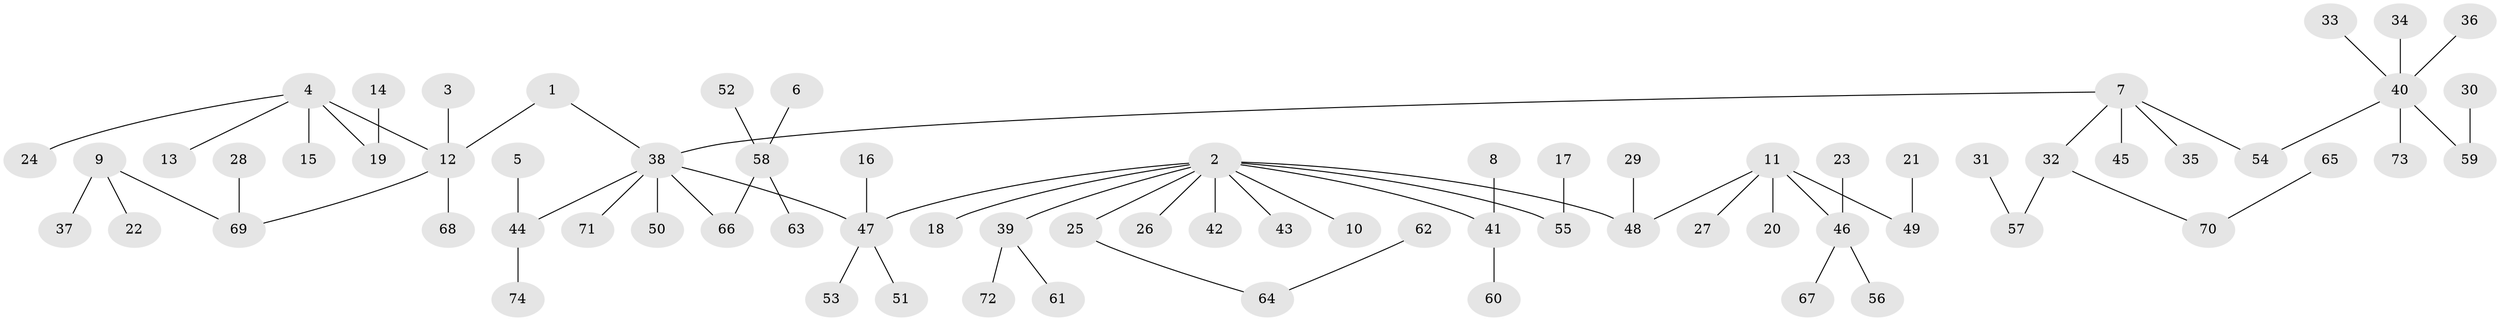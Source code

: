 // original degree distribution, {6: 0.013513513513513514, 8: 0.02027027027027027, 5: 0.02702702702702703, 2: 0.22297297297297297, 1: 0.5405405405405406, 3: 0.08108108108108109, 4: 0.0945945945945946}
// Generated by graph-tools (version 1.1) at 2025/50/03/09/25 03:50:24]
// undirected, 74 vertices, 73 edges
graph export_dot {
graph [start="1"]
  node [color=gray90,style=filled];
  1;
  2;
  3;
  4;
  5;
  6;
  7;
  8;
  9;
  10;
  11;
  12;
  13;
  14;
  15;
  16;
  17;
  18;
  19;
  20;
  21;
  22;
  23;
  24;
  25;
  26;
  27;
  28;
  29;
  30;
  31;
  32;
  33;
  34;
  35;
  36;
  37;
  38;
  39;
  40;
  41;
  42;
  43;
  44;
  45;
  46;
  47;
  48;
  49;
  50;
  51;
  52;
  53;
  54;
  55;
  56;
  57;
  58;
  59;
  60;
  61;
  62;
  63;
  64;
  65;
  66;
  67;
  68;
  69;
  70;
  71;
  72;
  73;
  74;
  1 -- 12 [weight=1.0];
  1 -- 38 [weight=1.0];
  2 -- 10 [weight=1.0];
  2 -- 18 [weight=1.0];
  2 -- 25 [weight=1.0];
  2 -- 26 [weight=1.0];
  2 -- 39 [weight=1.0];
  2 -- 41 [weight=1.0];
  2 -- 42 [weight=1.0];
  2 -- 43 [weight=1.0];
  2 -- 47 [weight=1.0];
  2 -- 48 [weight=1.0];
  2 -- 55 [weight=1.0];
  3 -- 12 [weight=1.0];
  4 -- 12 [weight=1.0];
  4 -- 13 [weight=1.0];
  4 -- 15 [weight=1.0];
  4 -- 19 [weight=1.0];
  4 -- 24 [weight=1.0];
  5 -- 44 [weight=1.0];
  6 -- 58 [weight=1.0];
  7 -- 32 [weight=1.0];
  7 -- 35 [weight=1.0];
  7 -- 38 [weight=1.0];
  7 -- 45 [weight=1.0];
  7 -- 54 [weight=1.0];
  8 -- 41 [weight=1.0];
  9 -- 22 [weight=1.0];
  9 -- 37 [weight=1.0];
  9 -- 69 [weight=1.0];
  11 -- 20 [weight=1.0];
  11 -- 27 [weight=1.0];
  11 -- 46 [weight=1.0];
  11 -- 48 [weight=1.0];
  11 -- 49 [weight=1.0];
  12 -- 68 [weight=1.0];
  12 -- 69 [weight=1.0];
  14 -- 19 [weight=1.0];
  16 -- 47 [weight=1.0];
  17 -- 55 [weight=1.0];
  21 -- 49 [weight=1.0];
  23 -- 46 [weight=1.0];
  25 -- 64 [weight=1.0];
  28 -- 69 [weight=1.0];
  29 -- 48 [weight=1.0];
  30 -- 59 [weight=1.0];
  31 -- 57 [weight=1.0];
  32 -- 57 [weight=1.0];
  32 -- 70 [weight=1.0];
  33 -- 40 [weight=1.0];
  34 -- 40 [weight=1.0];
  36 -- 40 [weight=1.0];
  38 -- 44 [weight=1.0];
  38 -- 47 [weight=1.0];
  38 -- 50 [weight=1.0];
  38 -- 66 [weight=1.0];
  38 -- 71 [weight=1.0];
  39 -- 61 [weight=1.0];
  39 -- 72 [weight=1.0];
  40 -- 54 [weight=1.0];
  40 -- 59 [weight=1.0];
  40 -- 73 [weight=1.0];
  41 -- 60 [weight=1.0];
  44 -- 74 [weight=1.0];
  46 -- 56 [weight=1.0];
  46 -- 67 [weight=1.0];
  47 -- 51 [weight=1.0];
  47 -- 53 [weight=1.0];
  52 -- 58 [weight=1.0];
  58 -- 63 [weight=1.0];
  58 -- 66 [weight=1.0];
  62 -- 64 [weight=1.0];
  65 -- 70 [weight=1.0];
}
